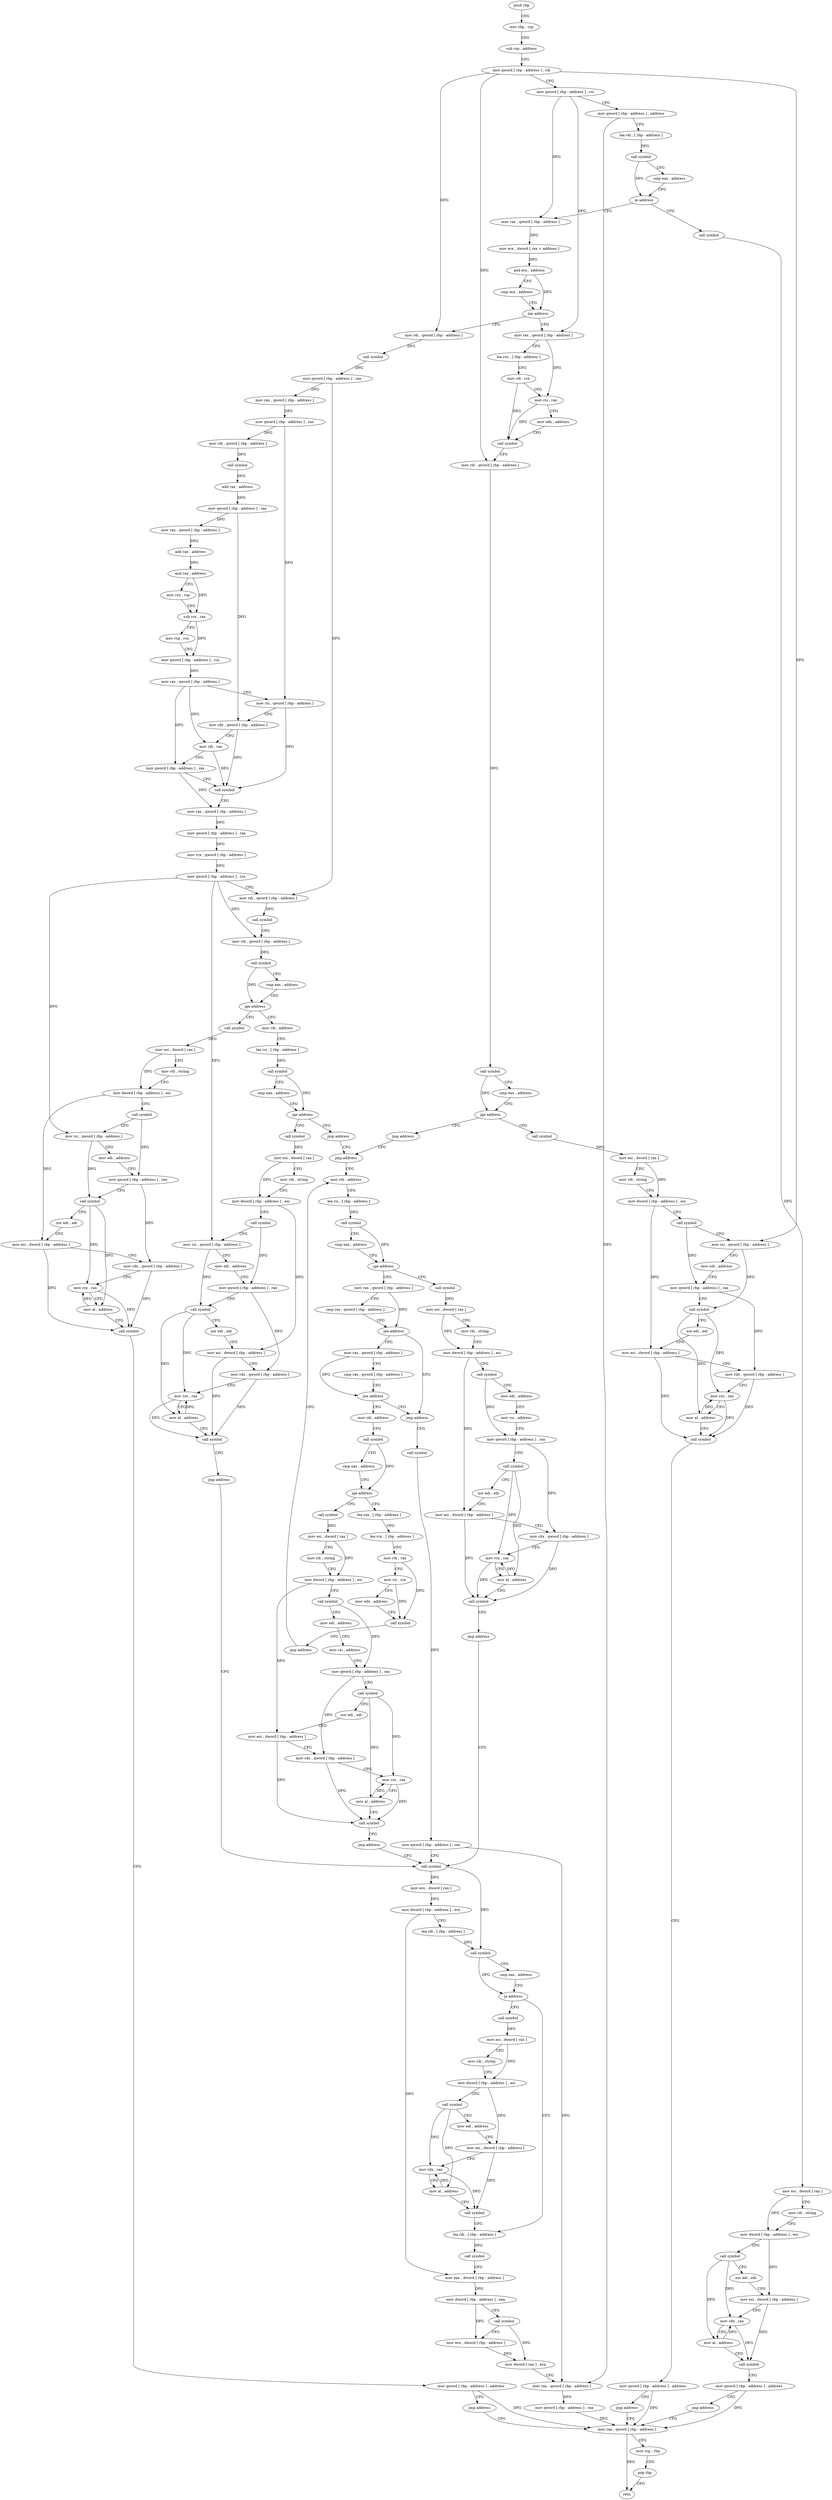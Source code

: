 digraph "func" {
"4221600" [label = "push rbp" ]
"4221601" [label = "mov rbp , rsp" ]
"4221604" [label = "sub rsp , address" ]
"4221611" [label = "mov qword [ rbp - address ] , rdi" ]
"4221615" [label = "mov qword [ rbp - address ] , rsi" ]
"4221619" [label = "mov qword [ rbp - address ] , address" ]
"4221630" [label = "lea rdi , [ rbp - address ]" ]
"4221634" [label = "call symbol" ]
"4221639" [label = "cmp eax , address" ]
"4221642" [label = "je address" ]
"4221707" [label = "mov rax , qword [ rbp - address ]" ]
"4221648" [label = "call symbol" ]
"4221711" [label = "mov ecx , dword [ rax + address ]" ]
"4221714" [label = "and ecx , address" ]
"4221720" [label = "cmp ecx , address" ]
"4221726" [label = "jne address" ]
"4221869" [label = "mov rdi , qword [ rbp - address ]" ]
"4221732" [label = "mov rax , qword [ rbp - address ]" ]
"4221653" [label = "mov esi , dword [ rax ]" ]
"4221655" [label = "mov rdi , string" ]
"4221665" [label = "mov dword [ rbp - address ] , esi" ]
"4221671" [label = "call symbol" ]
"4221676" [label = "xor edi , edi" ]
"4221678" [label = "mov esi , dword [ rbp - address ]" ]
"4221684" [label = "mov rdx , rax" ]
"4221687" [label = "mov al , address" ]
"4221689" [label = "call symbol" ]
"4221694" [label = "mov qword [ rbp - address ] , address" ]
"4221702" [label = "jmp address" ]
"4222705" [label = "mov rax , qword [ rbp - address ]" ]
"4221873" [label = "call symbol" ]
"4221878" [label = "mov qword [ rbp - address ] , rax" ]
"4221885" [label = "mov rax , qword [ rbp - address ]" ]
"4221892" [label = "mov qword [ rbp - address ] , rax" ]
"4221899" [label = "mov rdi , qword [ rbp - address ]" ]
"4221906" [label = "call symbol" ]
"4221911" [label = "add rax , address" ]
"4221915" [label = "mov qword [ rbp - address ] , rax" ]
"4221922" [label = "mov rax , qword [ rbp - address ]" ]
"4221929" [label = "add rax , address" ]
"4221933" [label = "and rax , address" ]
"4221937" [label = "mov rcx , rsp" ]
"4221940" [label = "sub rcx , rax" ]
"4221943" [label = "mov rsp , rcx" ]
"4221946" [label = "mov qword [ rbp - address ] , rcx" ]
"4221953" [label = "mov rax , qword [ rbp - address ]" ]
"4221960" [label = "mov rsi , qword [ rbp - address ]" ]
"4221967" [label = "mov rdx , qword [ rbp - address ]" ]
"4221974" [label = "mov rdi , rax" ]
"4221977" [label = "mov qword [ rbp - address ] , rax" ]
"4221984" [label = "call symbol" ]
"4221989" [label = "mov rax , qword [ rbp - address ]" ]
"4221996" [label = "mov qword [ rbp - address ] , rax" ]
"4222003" [label = "mov rcx , qword [ rbp - address ]" ]
"4222010" [label = "mov qword [ rbp - address ] , rcx" ]
"4222017" [label = "mov rdi , qword [ rbp - address ]" ]
"4222024" [label = "call symbol" ]
"4222029" [label = "mov rdi , qword [ rbp - address ]" ]
"4222036" [label = "call symbol" ]
"4222041" [label = "cmp eax , address" ]
"4222044" [label = "jge address" ]
"4222140" [label = "mov rdi , address" ]
"4222050" [label = "call symbol" ]
"4221736" [label = "lea rcx , [ rbp - address ]" ]
"4221743" [label = "mov rdi , rcx" ]
"4221746" [label = "mov rsi , rax" ]
"4221749" [label = "mov edx , address" ]
"4221754" [label = "call symbol" ]
"4221759" [label = "mov rdi , qword [ rbp - address ]" ]
"4221763" [label = "call symbol" ]
"4221768" [label = "cmp eax , address" ]
"4221771" [label = "jge address" ]
"4221864" [label = "jmp address" ]
"4221777" [label = "call symbol" ]
"4222709" [label = "mov rsp , rbp" ]
"4222712" [label = "pop rbp" ]
"4222713" [label = "retn" ]
"4222150" [label = "lea rsi , [ rbp - address ]" ]
"4222157" [label = "call symbol" ]
"4222162" [label = "cmp eax , address" ]
"4222165" [label = "jge address" ]
"4222253" [label = "jmp address" ]
"4222171" [label = "call symbol" ]
"4222055" [label = "mov esi , dword [ rax ]" ]
"4222057" [label = "mov rdi , string" ]
"4222067" [label = "mov dword [ rbp - address ] , esi" ]
"4222073" [label = "call symbol" ]
"4222078" [label = "mov rsi , qword [ rbp - address ]" ]
"4222085" [label = "mov edi , address" ]
"4222090" [label = "mov qword [ rbp - address ] , rax" ]
"4222097" [label = "call symbol" ]
"4222102" [label = "xor edi , edi" ]
"4222104" [label = "mov esi , dword [ rbp - address ]" ]
"4222110" [label = "mov rdx , qword [ rbp - address ]" ]
"4222117" [label = "mov rcx , rax" ]
"4222120" [label = "mov al , address" ]
"4222122" [label = "call symbol" ]
"4222127" [label = "mov qword [ rbp - address ] , address" ]
"4222135" [label = "jmp address" ]
"4222258" [label = "jmp address" ]
"4221782" [label = "mov esi , dword [ rax ]" ]
"4221784" [label = "mov rdi , string" ]
"4221794" [label = "mov dword [ rbp - address ] , esi" ]
"4221800" [label = "call symbol" ]
"4221805" [label = "mov rsi , qword [ rbp - address ]" ]
"4221809" [label = "mov edi , address" ]
"4221814" [label = "mov qword [ rbp - address ] , rax" ]
"4221821" [label = "call symbol" ]
"4221826" [label = "xor edi , edi" ]
"4221828" [label = "mov esi , dword [ rbp - address ]" ]
"4221834" [label = "mov rdx , qword [ rbp - address ]" ]
"4221841" [label = "mov rcx , rax" ]
"4221844" [label = "mov al , address" ]
"4221846" [label = "call symbol" ]
"4221851" [label = "mov qword [ rbp - address ] , address" ]
"4221859" [label = "jmp address" ]
"4222176" [label = "mov esi , dword [ rax ]" ]
"4222178" [label = "mov rdi , string" ]
"4222188" [label = "mov dword [ rbp - address ] , esi" ]
"4222194" [label = "call symbol" ]
"4222199" [label = "mov rsi , qword [ rbp - address ]" ]
"4222206" [label = "mov edi , address" ]
"4222211" [label = "mov qword [ rbp - address ] , rax" ]
"4222218" [label = "call symbol" ]
"4222223" [label = "xor edi , edi" ]
"4222225" [label = "mov esi , dword [ rbp - address ]" ]
"4222231" [label = "mov rdx , qword [ rbp - address ]" ]
"4222238" [label = "mov rcx , rax" ]
"4222241" [label = "mov al , address" ]
"4222243" [label = "call symbol" ]
"4222248" [label = "jmp address" ]
"4222580" [label = "call symbol" ]
"4222263" [label = "mov rdi , address" ]
"4222585" [label = "mov ecx , dword [ rax ]" ]
"4222587" [label = "mov dword [ rbp - address ] , ecx" ]
"4222593" [label = "lea rdi , [ rbp - address ]" ]
"4222597" [label = "call symbol" ]
"4222602" [label = "cmp eax , address" ]
"4222605" [label = "je address" ]
"4222660" [label = "lea rdi , [ rbp - address ]" ]
"4222611" [label = "call symbol" ]
"4222273" [label = "lea rsi , [ rbp - address ]" ]
"4222280" [label = "call symbol" ]
"4222285" [label = "cmp eax , address" ]
"4222288" [label = "jge address" ]
"4222379" [label = "mov rax , qword [ rbp - address ]" ]
"4222294" [label = "call symbol" ]
"4222664" [label = "call symbol" ]
"4222669" [label = "mov eax , dword [ rbp - address ]" ]
"4222675" [label = "mov dword [ rbp - address ] , eax" ]
"4222681" [label = "call symbol" ]
"4222686" [label = "mov ecx , dword [ rbp - address ]" ]
"4222692" [label = "mov dword [ rax ] , ecx" ]
"4222694" [label = "mov rax , qword [ rbp - address ]" ]
"4222701" [label = "mov qword [ rbp - address ] , rax" ]
"4222616" [label = "mov esi , dword [ rax ]" ]
"4222618" [label = "mov rdi , string" ]
"4222628" [label = "mov dword [ rbp - address ] , esi" ]
"4222634" [label = "call symbol" ]
"4222639" [label = "mov edi , address" ]
"4222644" [label = "mov esi , dword [ rbp - address ]" ]
"4222650" [label = "mov rdx , rax" ]
"4222653" [label = "mov al , address" ]
"4222655" [label = "call symbol" ]
"4222386" [label = "cmp rax , qword [ rbp - address ]" ]
"4222393" [label = "jne address" ]
"4222419" [label = "jmp address" ]
"4222399" [label = "mov rax , qword [ rbp - address ]" ]
"4222299" [label = "mov esi , dword [ rax ]" ]
"4222301" [label = "mov rdi , string" ]
"4222311" [label = "mov dword [ rbp - address ] , esi" ]
"4222317" [label = "call symbol" ]
"4222322" [label = "mov edi , address" ]
"4222327" [label = "mov rsi , address" ]
"4222337" [label = "mov qword [ rbp - address ] , rax" ]
"4222344" [label = "call symbol" ]
"4222349" [label = "xor edi , edi" ]
"4222351" [label = "mov esi , dword [ rbp - address ]" ]
"4222357" [label = "mov rdx , qword [ rbp - address ]" ]
"4222364" [label = "mov rcx , rax" ]
"4222367" [label = "mov al , address" ]
"4222369" [label = "call symbol" ]
"4222374" [label = "jmp address" ]
"4222568" [label = "call symbol" ]
"4222406" [label = "cmp rax , qword [ rbp - address ]" ]
"4222413" [label = "jne address" ]
"4222424" [label = "mov rdi , address" ]
"4222573" [label = "mov qword [ rbp - address ] , rax" ]
"4222434" [label = "call symbol" ]
"4222439" [label = "cmp eax , address" ]
"4222442" [label = "jge address" ]
"4222533" [label = "lea rax , [ rbp - address ]" ]
"4222448" [label = "call symbol" ]
"4222540" [label = "lea rcx , [ rbp - address ]" ]
"4222547" [label = "mov rdi , rax" ]
"4222550" [label = "mov rsi , rcx" ]
"4222553" [label = "mov edx , address" ]
"4222558" [label = "call symbol" ]
"4222563" [label = "jmp address" ]
"4222453" [label = "mov esi , dword [ rax ]" ]
"4222455" [label = "mov rdi , string" ]
"4222465" [label = "mov dword [ rbp - address ] , esi" ]
"4222471" [label = "call symbol" ]
"4222476" [label = "mov edi , address" ]
"4222481" [label = "mov rsi , address" ]
"4222491" [label = "mov qword [ rbp - address ] , rax" ]
"4222498" [label = "call symbol" ]
"4222503" [label = "xor edi , edi" ]
"4222505" [label = "mov esi , dword [ rbp - address ]" ]
"4222511" [label = "mov rdx , qword [ rbp - address ]" ]
"4222518" [label = "mov rcx , rax" ]
"4222521" [label = "mov al , address" ]
"4222523" [label = "call symbol" ]
"4222528" [label = "jmp address" ]
"4221600" -> "4221601" [ label = "CFG" ]
"4221601" -> "4221604" [ label = "CFG" ]
"4221604" -> "4221611" [ label = "CFG" ]
"4221611" -> "4221615" [ label = "CFG" ]
"4221611" -> "4221869" [ label = "DFG" ]
"4221611" -> "4221759" [ label = "DFG" ]
"4221611" -> "4221805" [ label = "DFG" ]
"4221615" -> "4221619" [ label = "CFG" ]
"4221615" -> "4221707" [ label = "DFG" ]
"4221615" -> "4221732" [ label = "DFG" ]
"4221619" -> "4221630" [ label = "CFG" ]
"4221619" -> "4222694" [ label = "DFG" ]
"4221630" -> "4221634" [ label = "DFG" ]
"4221634" -> "4221639" [ label = "CFG" ]
"4221634" -> "4221642" [ label = "DFG" ]
"4221639" -> "4221642" [ label = "CFG" ]
"4221642" -> "4221707" [ label = "CFG" ]
"4221642" -> "4221648" [ label = "CFG" ]
"4221707" -> "4221711" [ label = "DFG" ]
"4221648" -> "4221653" [ label = "DFG" ]
"4221711" -> "4221714" [ label = "DFG" ]
"4221714" -> "4221720" [ label = "CFG" ]
"4221714" -> "4221726" [ label = "DFG" ]
"4221720" -> "4221726" [ label = "CFG" ]
"4221726" -> "4221869" [ label = "CFG" ]
"4221726" -> "4221732" [ label = "CFG" ]
"4221869" -> "4221873" [ label = "DFG" ]
"4221732" -> "4221736" [ label = "CFG" ]
"4221732" -> "4221746" [ label = "DFG" ]
"4221653" -> "4221655" [ label = "CFG" ]
"4221653" -> "4221665" [ label = "DFG" ]
"4221655" -> "4221665" [ label = "CFG" ]
"4221665" -> "4221671" [ label = "CFG" ]
"4221665" -> "4221678" [ label = "DFG" ]
"4221671" -> "4221676" [ label = "CFG" ]
"4221671" -> "4221684" [ label = "DFG" ]
"4221671" -> "4221687" [ label = "DFG" ]
"4221676" -> "4221678" [ label = "CFG" ]
"4221678" -> "4221684" [ label = "CFG" ]
"4221678" -> "4221689" [ label = "DFG" ]
"4221684" -> "4221687" [ label = "CFG" ]
"4221684" -> "4221689" [ label = "DFG" ]
"4221687" -> "4221689" [ label = "CFG" ]
"4221687" -> "4221684" [ label = "DFG" ]
"4221689" -> "4221694" [ label = "CFG" ]
"4221694" -> "4221702" [ label = "CFG" ]
"4221694" -> "4222705" [ label = "DFG" ]
"4221702" -> "4222705" [ label = "CFG" ]
"4222705" -> "4222709" [ label = "CFG" ]
"4222705" -> "4222713" [ label = "DFG" ]
"4221873" -> "4221878" [ label = "DFG" ]
"4221878" -> "4221885" [ label = "DFG" ]
"4221878" -> "4222017" [ label = "DFG" ]
"4221885" -> "4221892" [ label = "DFG" ]
"4221892" -> "4221899" [ label = "DFG" ]
"4221892" -> "4221960" [ label = "DFG" ]
"4221899" -> "4221906" [ label = "DFG" ]
"4221906" -> "4221911" [ label = "DFG" ]
"4221911" -> "4221915" [ label = "DFG" ]
"4221915" -> "4221922" [ label = "DFG" ]
"4221915" -> "4221967" [ label = "DFG" ]
"4221922" -> "4221929" [ label = "DFG" ]
"4221929" -> "4221933" [ label = "DFG" ]
"4221933" -> "4221937" [ label = "CFG" ]
"4221933" -> "4221940" [ label = "DFG" ]
"4221937" -> "4221940" [ label = "CFG" ]
"4221940" -> "4221943" [ label = "CFG" ]
"4221940" -> "4221946" [ label = "DFG" ]
"4221943" -> "4221946" [ label = "CFG" ]
"4221946" -> "4221953" [ label = "DFG" ]
"4221953" -> "4221960" [ label = "CFG" ]
"4221953" -> "4221974" [ label = "DFG" ]
"4221953" -> "4221977" [ label = "DFG" ]
"4221960" -> "4221967" [ label = "CFG" ]
"4221960" -> "4221984" [ label = "DFG" ]
"4221967" -> "4221974" [ label = "CFG" ]
"4221967" -> "4221984" [ label = "DFG" ]
"4221974" -> "4221977" [ label = "CFG" ]
"4221974" -> "4221984" [ label = "DFG" ]
"4221977" -> "4221984" [ label = "CFG" ]
"4221977" -> "4221989" [ label = "DFG" ]
"4221984" -> "4221989" [ label = "CFG" ]
"4221989" -> "4221996" [ label = "DFG" ]
"4221996" -> "4222003" [ label = "DFG" ]
"4222003" -> "4222010" [ label = "DFG" ]
"4222010" -> "4222017" [ label = "CFG" ]
"4222010" -> "4222029" [ label = "DFG" ]
"4222010" -> "4222078" [ label = "DFG" ]
"4222010" -> "4222199" [ label = "DFG" ]
"4222017" -> "4222024" [ label = "DFG" ]
"4222024" -> "4222029" [ label = "CFG" ]
"4222029" -> "4222036" [ label = "DFG" ]
"4222036" -> "4222041" [ label = "CFG" ]
"4222036" -> "4222044" [ label = "DFG" ]
"4222041" -> "4222044" [ label = "CFG" ]
"4222044" -> "4222140" [ label = "CFG" ]
"4222044" -> "4222050" [ label = "CFG" ]
"4222140" -> "4222150" [ label = "CFG" ]
"4222050" -> "4222055" [ label = "DFG" ]
"4221736" -> "4221743" [ label = "CFG" ]
"4221743" -> "4221746" [ label = "CFG" ]
"4221743" -> "4221754" [ label = "DFG" ]
"4221746" -> "4221749" [ label = "CFG" ]
"4221746" -> "4221754" [ label = "DFG" ]
"4221749" -> "4221754" [ label = "CFG" ]
"4221754" -> "4221759" [ label = "CFG" ]
"4221759" -> "4221763" [ label = "DFG" ]
"4221763" -> "4221768" [ label = "CFG" ]
"4221763" -> "4221771" [ label = "DFG" ]
"4221768" -> "4221771" [ label = "CFG" ]
"4221771" -> "4221864" [ label = "CFG" ]
"4221771" -> "4221777" [ label = "CFG" ]
"4221864" -> "4222258" [ label = "CFG" ]
"4221777" -> "4221782" [ label = "DFG" ]
"4222709" -> "4222712" [ label = "CFG" ]
"4222712" -> "4222713" [ label = "CFG" ]
"4222150" -> "4222157" [ label = "DFG" ]
"4222157" -> "4222162" [ label = "CFG" ]
"4222157" -> "4222165" [ label = "DFG" ]
"4222162" -> "4222165" [ label = "CFG" ]
"4222165" -> "4222253" [ label = "CFG" ]
"4222165" -> "4222171" [ label = "CFG" ]
"4222253" -> "4222258" [ label = "CFG" ]
"4222171" -> "4222176" [ label = "DFG" ]
"4222055" -> "4222057" [ label = "CFG" ]
"4222055" -> "4222067" [ label = "DFG" ]
"4222057" -> "4222067" [ label = "CFG" ]
"4222067" -> "4222073" [ label = "CFG" ]
"4222067" -> "4222104" [ label = "DFG" ]
"4222073" -> "4222078" [ label = "CFG" ]
"4222073" -> "4222090" [ label = "DFG" ]
"4222078" -> "4222085" [ label = "CFG" ]
"4222078" -> "4222097" [ label = "DFG" ]
"4222085" -> "4222090" [ label = "CFG" ]
"4222090" -> "4222097" [ label = "CFG" ]
"4222090" -> "4222110" [ label = "DFG" ]
"4222097" -> "4222102" [ label = "CFG" ]
"4222097" -> "4222117" [ label = "DFG" ]
"4222097" -> "4222120" [ label = "DFG" ]
"4222102" -> "4222104" [ label = "CFG" ]
"4222104" -> "4222110" [ label = "CFG" ]
"4222104" -> "4222122" [ label = "DFG" ]
"4222110" -> "4222117" [ label = "CFG" ]
"4222110" -> "4222122" [ label = "DFG" ]
"4222117" -> "4222120" [ label = "CFG" ]
"4222117" -> "4222122" [ label = "DFG" ]
"4222120" -> "4222122" [ label = "CFG" ]
"4222120" -> "4222117" [ label = "DFG" ]
"4222122" -> "4222127" [ label = "CFG" ]
"4222127" -> "4222135" [ label = "CFG" ]
"4222127" -> "4222705" [ label = "DFG" ]
"4222135" -> "4222705" [ label = "CFG" ]
"4222258" -> "4222263" [ label = "CFG" ]
"4221782" -> "4221784" [ label = "CFG" ]
"4221782" -> "4221794" [ label = "DFG" ]
"4221784" -> "4221794" [ label = "CFG" ]
"4221794" -> "4221800" [ label = "CFG" ]
"4221794" -> "4221828" [ label = "DFG" ]
"4221800" -> "4221805" [ label = "CFG" ]
"4221800" -> "4221814" [ label = "DFG" ]
"4221805" -> "4221809" [ label = "CFG" ]
"4221805" -> "4221821" [ label = "DFG" ]
"4221809" -> "4221814" [ label = "CFG" ]
"4221814" -> "4221821" [ label = "CFG" ]
"4221814" -> "4221834" [ label = "DFG" ]
"4221821" -> "4221826" [ label = "CFG" ]
"4221821" -> "4221841" [ label = "DFG" ]
"4221821" -> "4221844" [ label = "DFG" ]
"4221826" -> "4221828" [ label = "CFG" ]
"4221828" -> "4221834" [ label = "CFG" ]
"4221828" -> "4221846" [ label = "DFG" ]
"4221834" -> "4221841" [ label = "CFG" ]
"4221834" -> "4221846" [ label = "DFG" ]
"4221841" -> "4221844" [ label = "CFG" ]
"4221841" -> "4221846" [ label = "DFG" ]
"4221844" -> "4221846" [ label = "CFG" ]
"4221844" -> "4221841" [ label = "DFG" ]
"4221846" -> "4221851" [ label = "CFG" ]
"4221851" -> "4221859" [ label = "CFG" ]
"4221851" -> "4222705" [ label = "DFG" ]
"4221859" -> "4222705" [ label = "CFG" ]
"4222176" -> "4222178" [ label = "CFG" ]
"4222176" -> "4222188" [ label = "DFG" ]
"4222178" -> "4222188" [ label = "CFG" ]
"4222188" -> "4222194" [ label = "CFG" ]
"4222188" -> "4222225" [ label = "DFG" ]
"4222194" -> "4222199" [ label = "CFG" ]
"4222194" -> "4222211" [ label = "DFG" ]
"4222199" -> "4222206" [ label = "CFG" ]
"4222199" -> "4222218" [ label = "DFG" ]
"4222206" -> "4222211" [ label = "CFG" ]
"4222211" -> "4222218" [ label = "CFG" ]
"4222211" -> "4222231" [ label = "DFG" ]
"4222218" -> "4222223" [ label = "CFG" ]
"4222218" -> "4222238" [ label = "DFG" ]
"4222218" -> "4222241" [ label = "DFG" ]
"4222223" -> "4222225" [ label = "CFG" ]
"4222225" -> "4222231" [ label = "CFG" ]
"4222225" -> "4222243" [ label = "DFG" ]
"4222231" -> "4222238" [ label = "CFG" ]
"4222231" -> "4222243" [ label = "DFG" ]
"4222238" -> "4222241" [ label = "CFG" ]
"4222238" -> "4222243" [ label = "DFG" ]
"4222241" -> "4222243" [ label = "CFG" ]
"4222241" -> "4222238" [ label = "DFG" ]
"4222243" -> "4222248" [ label = "CFG" ]
"4222248" -> "4222580" [ label = "CFG" ]
"4222580" -> "4222585" [ label = "DFG" ]
"4222580" -> "4222597" [ label = "DFG" ]
"4222263" -> "4222273" [ label = "CFG" ]
"4222585" -> "4222587" [ label = "DFG" ]
"4222587" -> "4222593" [ label = "CFG" ]
"4222587" -> "4222669" [ label = "DFG" ]
"4222593" -> "4222597" [ label = "DFG" ]
"4222597" -> "4222602" [ label = "CFG" ]
"4222597" -> "4222605" [ label = "DFG" ]
"4222602" -> "4222605" [ label = "CFG" ]
"4222605" -> "4222660" [ label = "CFG" ]
"4222605" -> "4222611" [ label = "CFG" ]
"4222660" -> "4222664" [ label = "DFG" ]
"4222611" -> "4222616" [ label = "DFG" ]
"4222273" -> "4222280" [ label = "DFG" ]
"4222280" -> "4222285" [ label = "CFG" ]
"4222280" -> "4222288" [ label = "DFG" ]
"4222285" -> "4222288" [ label = "CFG" ]
"4222288" -> "4222379" [ label = "CFG" ]
"4222288" -> "4222294" [ label = "CFG" ]
"4222379" -> "4222386" [ label = "CFG" ]
"4222379" -> "4222393" [ label = "DFG" ]
"4222294" -> "4222299" [ label = "DFG" ]
"4222664" -> "4222669" [ label = "CFG" ]
"4222669" -> "4222675" [ label = "DFG" ]
"4222675" -> "4222681" [ label = "CFG" ]
"4222675" -> "4222686" [ label = "DFG" ]
"4222681" -> "4222686" [ label = "CFG" ]
"4222681" -> "4222692" [ label = "DFG" ]
"4222686" -> "4222692" [ label = "DFG" ]
"4222692" -> "4222694" [ label = "CFG" ]
"4222694" -> "4222701" [ label = "DFG" ]
"4222701" -> "4222705" [ label = "DFG" ]
"4222616" -> "4222618" [ label = "CFG" ]
"4222616" -> "4222628" [ label = "DFG" ]
"4222618" -> "4222628" [ label = "CFG" ]
"4222628" -> "4222634" [ label = "CFG" ]
"4222628" -> "4222644" [ label = "DFG" ]
"4222634" -> "4222639" [ label = "CFG" ]
"4222634" -> "4222650" [ label = "DFG" ]
"4222634" -> "4222653" [ label = "DFG" ]
"4222639" -> "4222644" [ label = "CFG" ]
"4222644" -> "4222650" [ label = "CFG" ]
"4222644" -> "4222655" [ label = "DFG" ]
"4222650" -> "4222653" [ label = "CFG" ]
"4222650" -> "4222655" [ label = "DFG" ]
"4222653" -> "4222655" [ label = "CFG" ]
"4222653" -> "4222650" [ label = "DFG" ]
"4222655" -> "4222660" [ label = "CFG" ]
"4222386" -> "4222393" [ label = "CFG" ]
"4222393" -> "4222419" [ label = "CFG" ]
"4222393" -> "4222399" [ label = "CFG" ]
"4222419" -> "4222568" [ label = "CFG" ]
"4222399" -> "4222406" [ label = "CFG" ]
"4222399" -> "4222413" [ label = "DFG" ]
"4222299" -> "4222301" [ label = "CFG" ]
"4222299" -> "4222311" [ label = "DFG" ]
"4222301" -> "4222311" [ label = "CFG" ]
"4222311" -> "4222317" [ label = "CFG" ]
"4222311" -> "4222351" [ label = "DFG" ]
"4222317" -> "4222322" [ label = "CFG" ]
"4222317" -> "4222337" [ label = "DFG" ]
"4222322" -> "4222327" [ label = "CFG" ]
"4222327" -> "4222337" [ label = "CFG" ]
"4222337" -> "4222344" [ label = "CFG" ]
"4222337" -> "4222357" [ label = "DFG" ]
"4222344" -> "4222349" [ label = "CFG" ]
"4222344" -> "4222364" [ label = "DFG" ]
"4222344" -> "4222367" [ label = "DFG" ]
"4222349" -> "4222351" [ label = "CFG" ]
"4222351" -> "4222357" [ label = "CFG" ]
"4222351" -> "4222369" [ label = "DFG" ]
"4222357" -> "4222364" [ label = "CFG" ]
"4222357" -> "4222369" [ label = "DFG" ]
"4222364" -> "4222367" [ label = "CFG" ]
"4222364" -> "4222369" [ label = "DFG" ]
"4222367" -> "4222369" [ label = "CFG" ]
"4222367" -> "4222364" [ label = "DFG" ]
"4222369" -> "4222374" [ label = "CFG" ]
"4222374" -> "4222580" [ label = "CFG" ]
"4222568" -> "4222573" [ label = "DFG" ]
"4222406" -> "4222413" [ label = "CFG" ]
"4222413" -> "4222424" [ label = "CFG" ]
"4222413" -> "4222419" [ label = "CFG" ]
"4222424" -> "4222434" [ label = "CFG" ]
"4222573" -> "4222580" [ label = "CFG" ]
"4222573" -> "4222694" [ label = "DFG" ]
"4222434" -> "4222439" [ label = "CFG" ]
"4222434" -> "4222442" [ label = "DFG" ]
"4222439" -> "4222442" [ label = "CFG" ]
"4222442" -> "4222533" [ label = "CFG" ]
"4222442" -> "4222448" [ label = "CFG" ]
"4222533" -> "4222540" [ label = "CFG" ]
"4222448" -> "4222453" [ label = "DFG" ]
"4222540" -> "4222547" [ label = "CFG" ]
"4222547" -> "4222550" [ label = "CFG" ]
"4222547" -> "4222558" [ label = "DFG" ]
"4222550" -> "4222553" [ label = "CFG" ]
"4222550" -> "4222558" [ label = "DFG" ]
"4222553" -> "4222558" [ label = "CFG" ]
"4222558" -> "4222563" [ label = "CFG" ]
"4222563" -> "4222263" [ label = "CFG" ]
"4222453" -> "4222455" [ label = "CFG" ]
"4222453" -> "4222465" [ label = "DFG" ]
"4222455" -> "4222465" [ label = "CFG" ]
"4222465" -> "4222471" [ label = "CFG" ]
"4222465" -> "4222505" [ label = "DFG" ]
"4222471" -> "4222476" [ label = "CFG" ]
"4222471" -> "4222491" [ label = "DFG" ]
"4222476" -> "4222481" [ label = "CFG" ]
"4222481" -> "4222491" [ label = "CFG" ]
"4222491" -> "4222498" [ label = "CFG" ]
"4222491" -> "4222511" [ label = "DFG" ]
"4222498" -> "4222503" [ label = "CFG" ]
"4222498" -> "4222518" [ label = "DFG" ]
"4222498" -> "4222521" [ label = "DFG" ]
"4222503" -> "4222505" [ label = "CFG" ]
"4222505" -> "4222511" [ label = "CFG" ]
"4222505" -> "4222523" [ label = "DFG" ]
"4222511" -> "4222518" [ label = "CFG" ]
"4222511" -> "4222523" [ label = "DFG" ]
"4222518" -> "4222521" [ label = "CFG" ]
"4222518" -> "4222523" [ label = "DFG" ]
"4222521" -> "4222523" [ label = "CFG" ]
"4222521" -> "4222518" [ label = "DFG" ]
"4222523" -> "4222528" [ label = "CFG" ]
"4222528" -> "4222580" [ label = "CFG" ]
}
